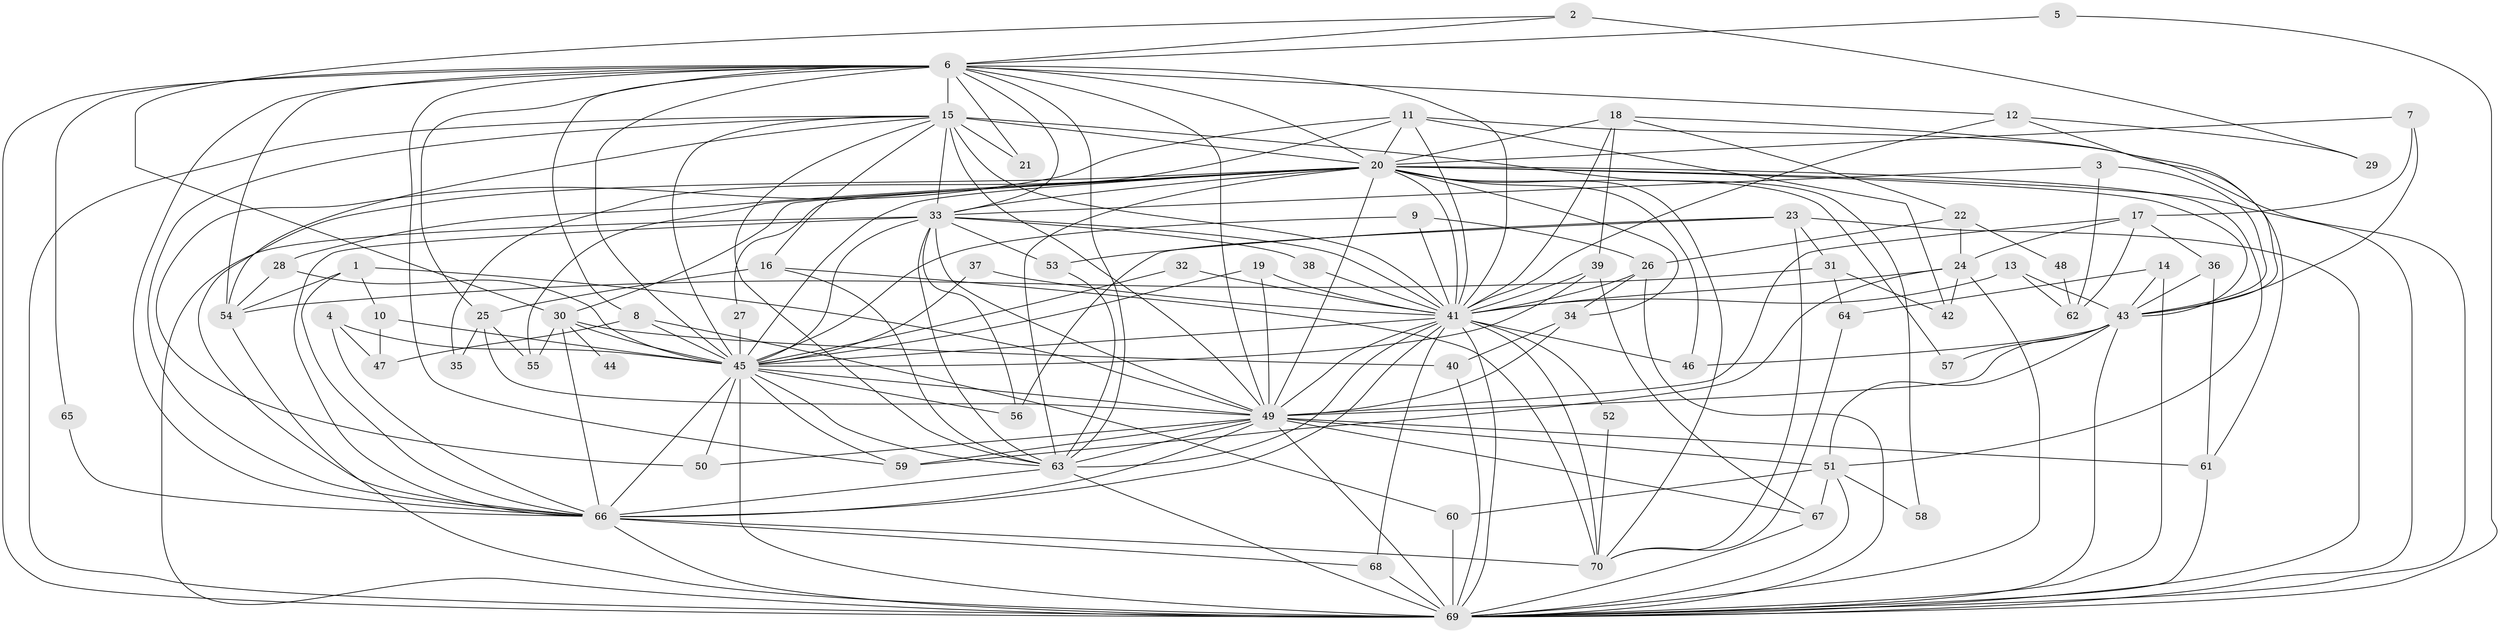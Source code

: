 // original degree distribution, {28: 0.007194244604316547, 29: 0.014388489208633094, 13: 0.007194244604316547, 21: 0.007194244604316547, 17: 0.007194244604316547, 27: 0.007194244604316547, 30: 0.007194244604316547, 16: 0.007194244604316547, 18: 0.007194244604316547, 15: 0.007194244604316547, 6: 0.03597122302158273, 4: 0.1223021582733813, 3: 0.2302158273381295, 8: 0.014388489208633094, 2: 0.49640287769784175, 5: 0.02158273381294964}
// Generated by graph-tools (version 1.1) at 2025/01/03/09/25 03:01:20]
// undirected, 70 vertices, 200 edges
graph export_dot {
graph [start="1"]
  node [color=gray90,style=filled];
  1;
  2;
  3;
  4;
  5;
  6;
  7;
  8;
  9;
  10;
  11;
  12;
  13;
  14;
  15;
  16;
  17;
  18;
  19;
  20;
  21;
  22;
  23;
  24;
  25;
  26;
  27;
  28;
  29;
  30;
  31;
  32;
  33;
  34;
  35;
  36;
  37;
  38;
  39;
  40;
  41;
  42;
  43;
  44;
  45;
  46;
  47;
  48;
  49;
  50;
  51;
  52;
  53;
  54;
  55;
  56;
  57;
  58;
  59;
  60;
  61;
  62;
  63;
  64;
  65;
  66;
  67;
  68;
  69;
  70;
  1 -- 10 [weight=1.0];
  1 -- 49 [weight=2.0];
  1 -- 54 [weight=1.0];
  1 -- 66 [weight=1.0];
  2 -- 6 [weight=1.0];
  2 -- 29 [weight=2.0];
  2 -- 30 [weight=1.0];
  3 -- 33 [weight=1.0];
  3 -- 43 [weight=1.0];
  3 -- 62 [weight=1.0];
  4 -- 45 [weight=1.0];
  4 -- 47 [weight=1.0];
  4 -- 66 [weight=1.0];
  5 -- 6 [weight=1.0];
  5 -- 69 [weight=1.0];
  6 -- 8 [weight=1.0];
  6 -- 12 [weight=1.0];
  6 -- 15 [weight=1.0];
  6 -- 20 [weight=1.0];
  6 -- 21 [weight=1.0];
  6 -- 25 [weight=1.0];
  6 -- 33 [weight=1.0];
  6 -- 41 [weight=1.0];
  6 -- 45 [weight=2.0];
  6 -- 49 [weight=1.0];
  6 -- 54 [weight=1.0];
  6 -- 59 [weight=1.0];
  6 -- 63 [weight=2.0];
  6 -- 65 [weight=1.0];
  6 -- 66 [weight=1.0];
  6 -- 69 [weight=2.0];
  7 -- 17 [weight=1.0];
  7 -- 20 [weight=1.0];
  7 -- 43 [weight=1.0];
  8 -- 45 [weight=1.0];
  8 -- 47 [weight=1.0];
  8 -- 60 [weight=1.0];
  9 -- 26 [weight=1.0];
  9 -- 41 [weight=1.0];
  9 -- 45 [weight=1.0];
  10 -- 45 [weight=1.0];
  10 -- 47 [weight=1.0];
  11 -- 20 [weight=1.0];
  11 -- 35 [weight=1.0];
  11 -- 41 [weight=1.0];
  11 -- 42 [weight=1.0];
  11 -- 50 [weight=1.0];
  11 -- 69 [weight=1.0];
  12 -- 29 [weight=1.0];
  12 -- 41 [weight=1.0];
  12 -- 43 [weight=1.0];
  13 -- 41 [weight=1.0];
  13 -- 43 [weight=1.0];
  13 -- 62 [weight=1.0];
  14 -- 43 [weight=1.0];
  14 -- 64 [weight=1.0];
  14 -- 69 [weight=1.0];
  15 -- 16 [weight=1.0];
  15 -- 20 [weight=1.0];
  15 -- 21 [weight=1.0];
  15 -- 33 [weight=1.0];
  15 -- 41 [weight=2.0];
  15 -- 45 [weight=1.0];
  15 -- 49 [weight=2.0];
  15 -- 54 [weight=1.0];
  15 -- 58 [weight=2.0];
  15 -- 63 [weight=2.0];
  15 -- 66 [weight=1.0];
  15 -- 69 [weight=1.0];
  16 -- 25 [weight=1.0];
  16 -- 63 [weight=1.0];
  16 -- 70 [weight=1.0];
  17 -- 24 [weight=1.0];
  17 -- 36 [weight=1.0];
  17 -- 49 [weight=1.0];
  17 -- 62 [weight=1.0];
  18 -- 20 [weight=1.0];
  18 -- 22 [weight=1.0];
  18 -- 39 [weight=1.0];
  18 -- 41 [weight=2.0];
  18 -- 61 [weight=1.0];
  19 -- 41 [weight=1.0];
  19 -- 45 [weight=1.0];
  19 -- 49 [weight=1.0];
  20 -- 27 [weight=1.0];
  20 -- 28 [weight=1.0];
  20 -- 30 [weight=1.0];
  20 -- 33 [weight=2.0];
  20 -- 34 [weight=1.0];
  20 -- 41 [weight=3.0];
  20 -- 43 [weight=1.0];
  20 -- 45 [weight=1.0];
  20 -- 46 [weight=1.0];
  20 -- 49 [weight=2.0];
  20 -- 51 [weight=1.0];
  20 -- 55 [weight=1.0];
  20 -- 57 [weight=1.0];
  20 -- 63 [weight=2.0];
  20 -- 66 [weight=1.0];
  20 -- 69 [weight=2.0];
  20 -- 70 [weight=1.0];
  22 -- 24 [weight=1.0];
  22 -- 26 [weight=1.0];
  22 -- 48 [weight=1.0];
  23 -- 31 [weight=1.0];
  23 -- 53 [weight=1.0];
  23 -- 56 [weight=1.0];
  23 -- 69 [weight=1.0];
  23 -- 70 [weight=1.0];
  24 -- 41 [weight=1.0];
  24 -- 42 [weight=1.0];
  24 -- 59 [weight=1.0];
  24 -- 69 [weight=1.0];
  25 -- 35 [weight=1.0];
  25 -- 49 [weight=1.0];
  25 -- 55 [weight=1.0];
  26 -- 34 [weight=1.0];
  26 -- 41 [weight=1.0];
  26 -- 69 [weight=1.0];
  27 -- 45 [weight=2.0];
  28 -- 45 [weight=2.0];
  28 -- 54 [weight=1.0];
  30 -- 40 [weight=1.0];
  30 -- 44 [weight=1.0];
  30 -- 45 [weight=1.0];
  30 -- 55 [weight=1.0];
  30 -- 66 [weight=1.0];
  31 -- 42 [weight=1.0];
  31 -- 54 [weight=1.0];
  31 -- 64 [weight=1.0];
  32 -- 41 [weight=1.0];
  32 -- 45 [weight=1.0];
  33 -- 38 [weight=1.0];
  33 -- 41 [weight=1.0];
  33 -- 45 [weight=1.0];
  33 -- 49 [weight=1.0];
  33 -- 53 [weight=1.0];
  33 -- 56 [weight=1.0];
  33 -- 63 [weight=1.0];
  33 -- 66 [weight=2.0];
  33 -- 69 [weight=2.0];
  34 -- 40 [weight=2.0];
  34 -- 49 [weight=1.0];
  36 -- 43 [weight=1.0];
  36 -- 61 [weight=1.0];
  37 -- 41 [weight=1.0];
  37 -- 45 [weight=1.0];
  38 -- 41 [weight=1.0];
  39 -- 41 [weight=1.0];
  39 -- 45 [weight=1.0];
  39 -- 67 [weight=1.0];
  40 -- 69 [weight=1.0];
  41 -- 45 [weight=1.0];
  41 -- 46 [weight=1.0];
  41 -- 49 [weight=1.0];
  41 -- 52 [weight=1.0];
  41 -- 63 [weight=1.0];
  41 -- 66 [weight=1.0];
  41 -- 68 [weight=1.0];
  41 -- 69 [weight=1.0];
  41 -- 70 [weight=1.0];
  43 -- 46 [weight=1.0];
  43 -- 49 [weight=2.0];
  43 -- 51 [weight=1.0];
  43 -- 57 [weight=2.0];
  43 -- 69 [weight=1.0];
  45 -- 49 [weight=2.0];
  45 -- 50 [weight=1.0];
  45 -- 56 [weight=1.0];
  45 -- 59 [weight=1.0];
  45 -- 63 [weight=1.0];
  45 -- 66 [weight=2.0];
  45 -- 69 [weight=2.0];
  48 -- 62 [weight=1.0];
  49 -- 50 [weight=1.0];
  49 -- 51 [weight=1.0];
  49 -- 59 [weight=1.0];
  49 -- 61 [weight=1.0];
  49 -- 63 [weight=1.0];
  49 -- 66 [weight=2.0];
  49 -- 67 [weight=1.0];
  49 -- 69 [weight=3.0];
  51 -- 58 [weight=1.0];
  51 -- 60 [weight=1.0];
  51 -- 67 [weight=1.0];
  51 -- 69 [weight=1.0];
  52 -- 70 [weight=1.0];
  53 -- 63 [weight=1.0];
  54 -- 69 [weight=1.0];
  60 -- 69 [weight=1.0];
  61 -- 69 [weight=1.0];
  63 -- 66 [weight=1.0];
  63 -- 69 [weight=1.0];
  64 -- 70 [weight=1.0];
  65 -- 66 [weight=1.0];
  66 -- 68 [weight=1.0];
  66 -- 69 [weight=1.0];
  66 -- 70 [weight=1.0];
  67 -- 69 [weight=1.0];
  68 -- 69 [weight=1.0];
}
